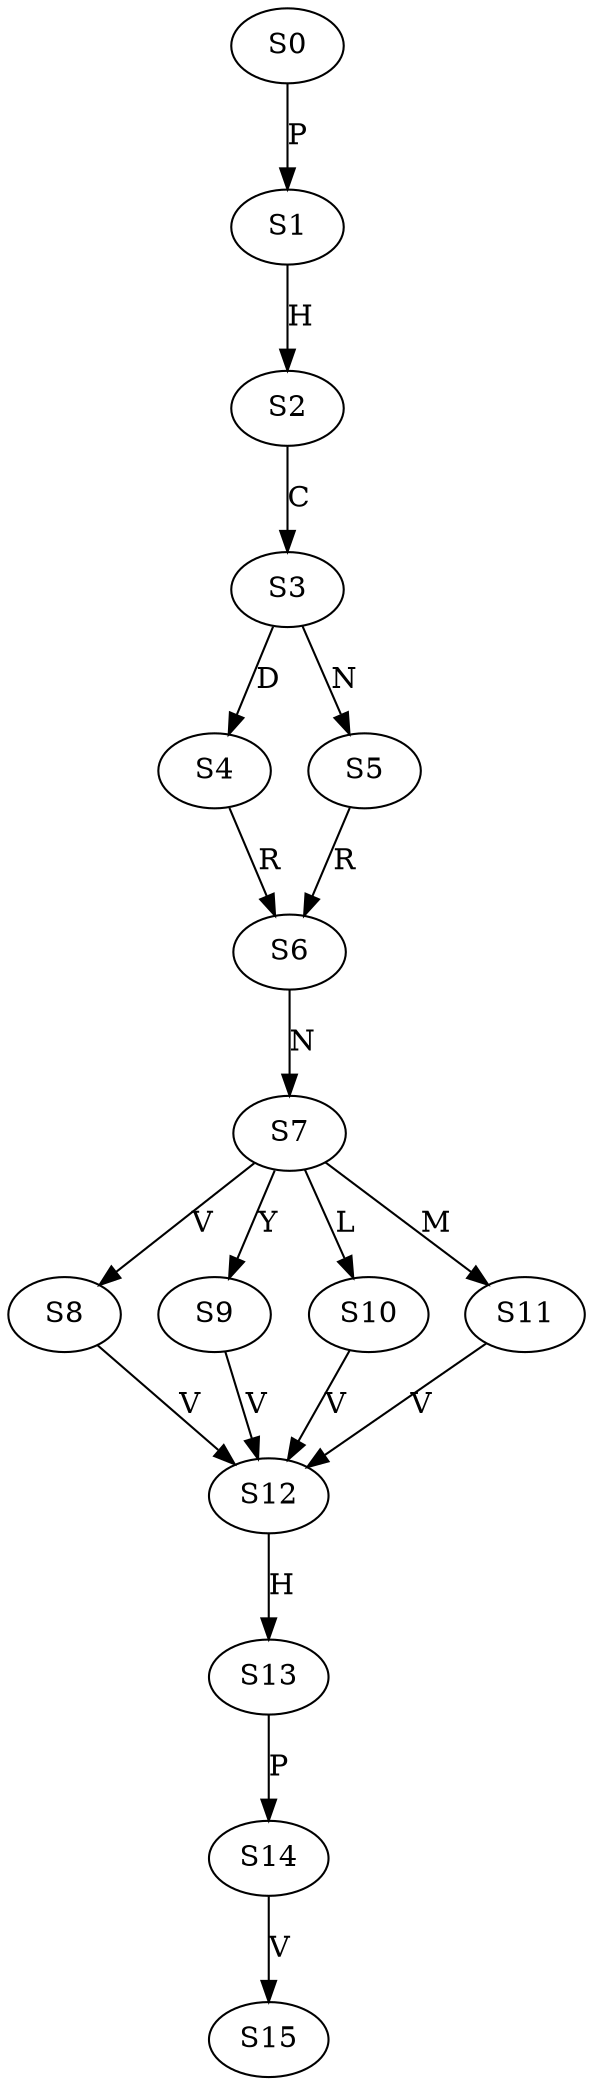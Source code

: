 strict digraph  {
	S0 -> S1 [ label = P ];
	S1 -> S2 [ label = H ];
	S2 -> S3 [ label = C ];
	S3 -> S4 [ label = D ];
	S3 -> S5 [ label = N ];
	S4 -> S6 [ label = R ];
	S5 -> S6 [ label = R ];
	S6 -> S7 [ label = N ];
	S7 -> S8 [ label = V ];
	S7 -> S9 [ label = Y ];
	S7 -> S10 [ label = L ];
	S7 -> S11 [ label = M ];
	S8 -> S12 [ label = V ];
	S9 -> S12 [ label = V ];
	S10 -> S12 [ label = V ];
	S11 -> S12 [ label = V ];
	S12 -> S13 [ label = H ];
	S13 -> S14 [ label = P ];
	S14 -> S15 [ label = V ];
}
